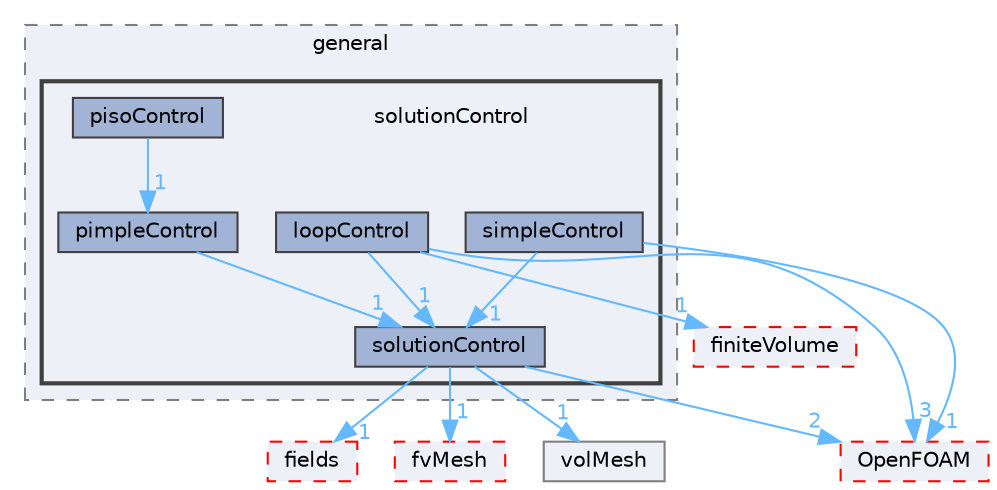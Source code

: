 digraph "src/finiteVolume/cfdTools/general/solutionControl"
{
 // LATEX_PDF_SIZE
  bgcolor="transparent";
  edge [fontname=Helvetica,fontsize=10,labelfontname=Helvetica,labelfontsize=10];
  node [fontname=Helvetica,fontsize=10,shape=box,height=0.2,width=0.4];
  compound=true
  subgraph clusterdir_c5259e3096ae0265e0b8b287024f0a94 {
    graph [ bgcolor="#edf0f7", pencolor="grey50", label="general", fontname=Helvetica,fontsize=10 style="filled,dashed", URL="dir_c5259e3096ae0265e0b8b287024f0a94.html",tooltip=""]
  subgraph clusterdir_e111b7571eb84571841d37972aec8430 {
    graph [ bgcolor="#edf0f7", pencolor="grey25", label="", fontname=Helvetica,fontsize=10 style="filled,bold", URL="dir_e111b7571eb84571841d37972aec8430.html",tooltip=""]
    dir_e111b7571eb84571841d37972aec8430 [shape=plaintext, label="solutionControl"];
  dir_8aa5a73405ecd4f9294e8b986cb9f9d9 [label="loopControl", fillcolor="#a2b4d6", color="grey25", style="filled", URL="dir_8aa5a73405ecd4f9294e8b986cb9f9d9.html",tooltip=""];
  dir_af47b2471b3573ea1aa080d70933eb75 [label="pimpleControl", fillcolor="#a2b4d6", color="grey25", style="filled", URL="dir_af47b2471b3573ea1aa080d70933eb75.html",tooltip=""];
  dir_8c219b854309b5301ed8fa5f872891bb [label="pisoControl", fillcolor="#a2b4d6", color="grey25", style="filled", URL="dir_8c219b854309b5301ed8fa5f872891bb.html",tooltip=""];
  dir_66948b7594ecaa37d529473f4d1fca93 [label="simpleControl", fillcolor="#a2b4d6", color="grey25", style="filled", URL="dir_66948b7594ecaa37d529473f4d1fca93.html",tooltip=""];
  dir_87c1225b0ef4530e8f908d08af8f2547 [label="solutionControl", fillcolor="#a2b4d6", color="grey25", style="filled", URL="dir_87c1225b0ef4530e8f908d08af8f2547.html",tooltip=""];
  }
  }
  dir_2ea871e4defbdbd60808750cae643c63 [label="finiteVolume", fillcolor="#edf0f7", color="red", style="filled,dashed", URL="dir_2ea871e4defbdbd60808750cae643c63.html",tooltip=""];
  dir_c5473ff19b20e6ec4dfe5c310b3778a8 [label="OpenFOAM", fillcolor="#edf0f7", color="red", style="filled,dashed", URL="dir_c5473ff19b20e6ec4dfe5c310b3778a8.html",tooltip=""];
  dir_c382fa095c9c33d8673c0dd60aaef275 [label="fvMesh", fillcolor="#edf0f7", color="red", style="filled,dashed", URL="dir_c382fa095c9c33d8673c0dd60aaef275.html",tooltip=""];
  dir_1a4209badf8dc5d7c181708103efea60 [label="volMesh", fillcolor="#edf0f7", color="grey50", style="filled", URL="dir_1a4209badf8dc5d7c181708103efea60.html",tooltip=""];
  dir_25ab4a83a983f7bb7a38b7f63bb141b7 [label="fields", fillcolor="#edf0f7", color="red", style="filled,dashed", URL="dir_25ab4a83a983f7bb7a38b7f63bb141b7.html",tooltip=""];
  dir_8aa5a73405ecd4f9294e8b986cb9f9d9->dir_2ea871e4defbdbd60808750cae643c63 [headlabel="1", labeldistance=1.5 headhref="dir_002261_001388.html" href="dir_002261_001388.html" color="steelblue1" fontcolor="steelblue1"];
  dir_8aa5a73405ecd4f9294e8b986cb9f9d9->dir_87c1225b0ef4530e8f908d08af8f2547 [headlabel="1", labeldistance=1.5 headhref="dir_002261_003648.html" href="dir_002261_003648.html" color="steelblue1" fontcolor="steelblue1"];
  dir_8aa5a73405ecd4f9294e8b986cb9f9d9->dir_c5473ff19b20e6ec4dfe5c310b3778a8 [headlabel="3", labeldistance=1.5 headhref="dir_002261_002695.html" href="dir_002261_002695.html" color="steelblue1" fontcolor="steelblue1"];
  dir_af47b2471b3573ea1aa080d70933eb75->dir_87c1225b0ef4530e8f908d08af8f2547 [headlabel="1", labeldistance=1.5 headhref="dir_002918_003648.html" href="dir_002918_003648.html" color="steelblue1" fontcolor="steelblue1"];
  dir_8c219b854309b5301ed8fa5f872891bb->dir_af47b2471b3573ea1aa080d70933eb75 [headlabel="1", labeldistance=1.5 headhref="dir_002920_002918.html" href="dir_002920_002918.html" color="steelblue1" fontcolor="steelblue1"];
  dir_66948b7594ecaa37d529473f4d1fca93->dir_87c1225b0ef4530e8f908d08af8f2547 [headlabel="1", labeldistance=1.5 headhref="dir_003530_003648.html" href="dir_003530_003648.html" color="steelblue1" fontcolor="steelblue1"];
  dir_66948b7594ecaa37d529473f4d1fca93->dir_c5473ff19b20e6ec4dfe5c310b3778a8 [headlabel="1", labeldistance=1.5 headhref="dir_003530_002695.html" href="dir_003530_002695.html" color="steelblue1" fontcolor="steelblue1"];
  dir_87c1225b0ef4530e8f908d08af8f2547->dir_1a4209badf8dc5d7c181708103efea60 [headlabel="1", labeldistance=1.5 headhref="dir_003648_004299.html" href="dir_003648_004299.html" color="steelblue1" fontcolor="steelblue1"];
  dir_87c1225b0ef4530e8f908d08af8f2547->dir_25ab4a83a983f7bb7a38b7f63bb141b7 [headlabel="1", labeldistance=1.5 headhref="dir_003648_001332.html" href="dir_003648_001332.html" color="steelblue1" fontcolor="steelblue1"];
  dir_87c1225b0ef4530e8f908d08af8f2547->dir_c382fa095c9c33d8673c0dd60aaef275 [headlabel="1", labeldistance=1.5 headhref="dir_003648_001544.html" href="dir_003648_001544.html" color="steelblue1" fontcolor="steelblue1"];
  dir_87c1225b0ef4530e8f908d08af8f2547->dir_c5473ff19b20e6ec4dfe5c310b3778a8 [headlabel="2", labeldistance=1.5 headhref="dir_003648_002695.html" href="dir_003648_002695.html" color="steelblue1" fontcolor="steelblue1"];
}

